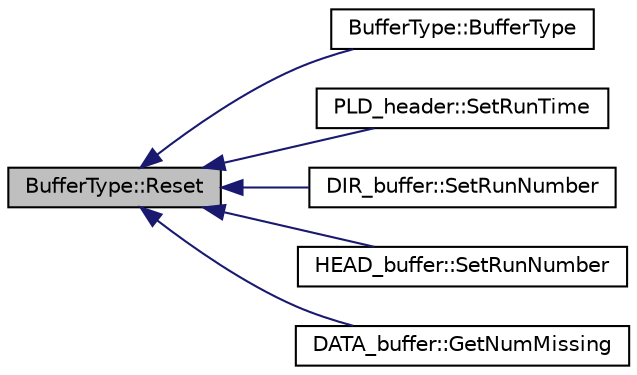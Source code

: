 digraph "BufferType::Reset"
{
  edge [fontname="Helvetica",fontsize="10",labelfontname="Helvetica",labelfontsize="10"];
  node [fontname="Helvetica",fontsize="10",shape=record];
  rankdir="LR";
  Node1 [label="BufferType::Reset",height=0.2,width=0.4,color="black", fillcolor="grey75", style="filled", fontcolor="black"];
  Node1 -> Node2 [dir="back",color="midnightblue",fontsize="10",style="solid",fontname="Helvetica"];
  Node2 [label="BufferType::BufferType",height=0.2,width=0.4,color="black", fillcolor="white", style="filled",URL="$d4/d57/class_buffer_type.html#a676f7f67dbea3d54eca0eb84bf856199",tooltip="Generic BufferType constructor. "];
  Node1 -> Node3 [dir="back",color="midnightblue",fontsize="10",style="solid",fontname="Helvetica"];
  Node3 [label="PLD_header::SetRunTime",height=0.2,width=0.4,color="black", fillcolor="white", style="filled",URL="$de/deb/class_p_l_d__header.html#abb25a8ddc6693e160ff12a61ba583f59"];
  Node1 -> Node4 [dir="back",color="midnightblue",fontsize="10",style="solid",fontname="Helvetica"];
  Node4 [label="DIR_buffer::SetRunNumber",height=0.2,width=0.4,color="black", fillcolor="white", style="filled",URL="$d2/deb/class_d_i_r__buffer.html#a29acb60844994432a8c1aae9f02bda07"];
  Node1 -> Node5 [dir="back",color="midnightblue",fontsize="10",style="solid",fontname="Helvetica"];
  Node5 [label="HEAD_buffer::SetRunNumber",height=0.2,width=0.4,color="black", fillcolor="white", style="filled",URL="$d8/d68/class_h_e_a_d__buffer.html#a6e2bc688cc758a2035d757283a15f0ec"];
  Node1 -> Node6 [dir="back",color="midnightblue",fontsize="10",style="solid",fontname="Helvetica"];
  Node6 [label="DATA_buffer::GetNumMissing",height=0.2,width=0.4,color="black", fillcolor="white", style="filled",URL="$d0/dff/class_d_a_t_a__buffer.html#a86c59c224aa4a9b86dc8c06da3bf3997",tooltip="Return the number of missing or dropped spill chunks. "];
}
